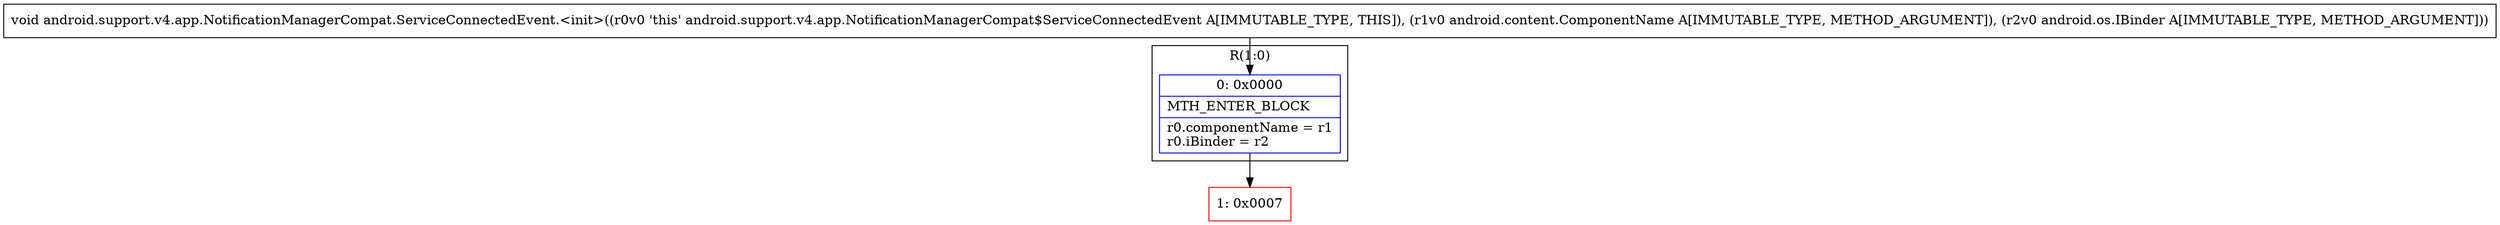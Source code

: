 digraph "CFG forandroid.support.v4.app.NotificationManagerCompat.ServiceConnectedEvent.\<init\>(Landroid\/content\/ComponentName;Landroid\/os\/IBinder;)V" {
subgraph cluster_Region_846414850 {
label = "R(1:0)";
node [shape=record,color=blue];
Node_0 [shape=record,label="{0\:\ 0x0000|MTH_ENTER_BLOCK\l|r0.componentName = r1\lr0.iBinder = r2\l}"];
}
Node_1 [shape=record,color=red,label="{1\:\ 0x0007}"];
MethodNode[shape=record,label="{void android.support.v4.app.NotificationManagerCompat.ServiceConnectedEvent.\<init\>((r0v0 'this' android.support.v4.app.NotificationManagerCompat$ServiceConnectedEvent A[IMMUTABLE_TYPE, THIS]), (r1v0 android.content.ComponentName A[IMMUTABLE_TYPE, METHOD_ARGUMENT]), (r2v0 android.os.IBinder A[IMMUTABLE_TYPE, METHOD_ARGUMENT])) }"];
MethodNode -> Node_0;
Node_0 -> Node_1;
}

